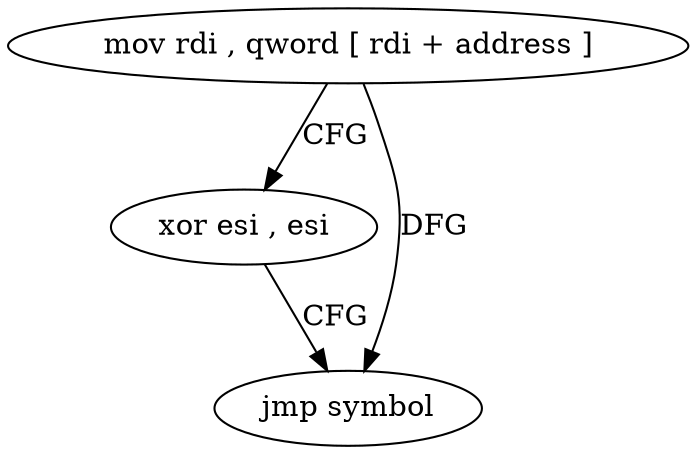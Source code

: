 digraph "func" {
"81424" [label = "mov rdi , qword [ rdi + address ]" ]
"81428" [label = "xor esi , esi" ]
"81430" [label = "jmp symbol" ]
"81424" -> "81428" [ label = "CFG" ]
"81424" -> "81430" [ label = "DFG" ]
"81428" -> "81430" [ label = "CFG" ]
}
